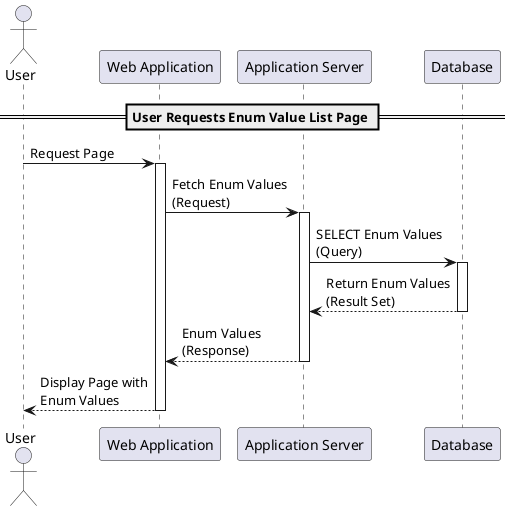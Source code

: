 @startuml
actor User
participant "Web Application" as WebApp
participant "Application Server" as AppServer
participant "Database" as DB

== User Requests Enum Value List Page ==
User -> WebApp : Request Page
activate WebApp

WebApp -> AppServer : Fetch Enum Values\n(Request)
activate AppServer

AppServer -> DB : SELECT Enum Values\n(Query)
activate DB

DB --> AppServer : Return Enum Values\n(Result Set)
deactivate DB

AppServer --> WebApp : Enum Values\n(Response)
deactivate AppServer

WebApp --> User : Display Page with\nEnum Values
deactivate WebApp

@enduml